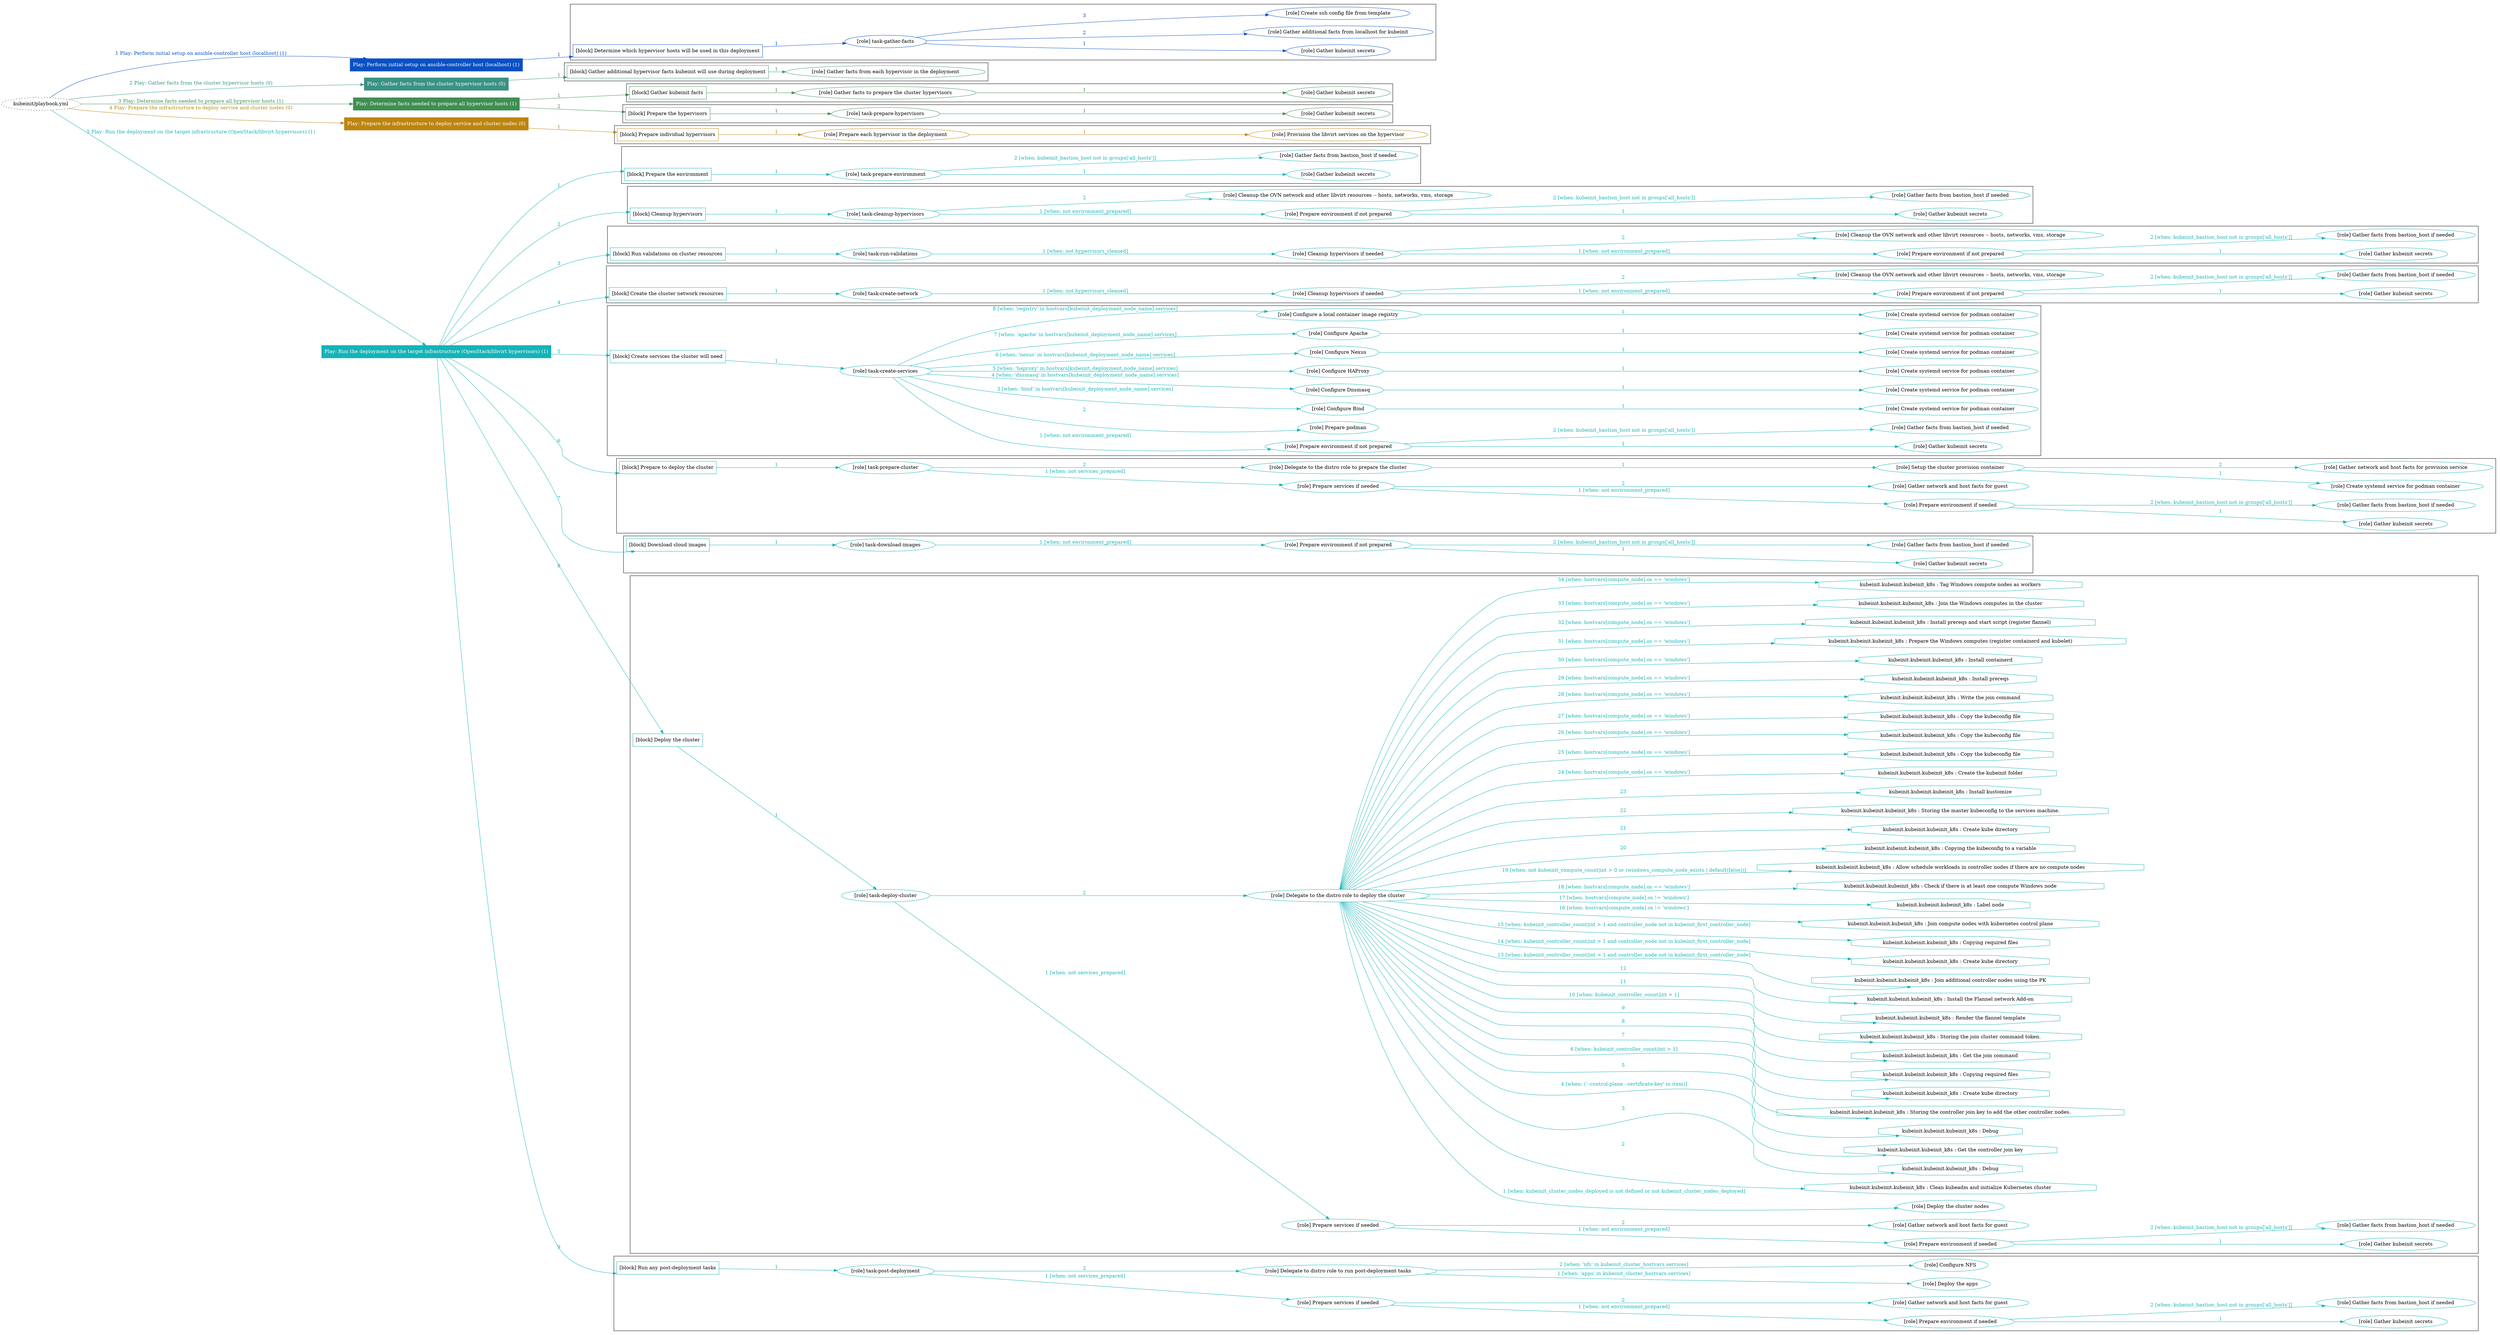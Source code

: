 digraph {
	graph [concentrate=true ordering=in rankdir=LR ratio=fill]
	edge [esep=5 sep=10]
	"kubeinit/playbook.yml" [URL="/home/runner/work/kubeinit/kubeinit/kubeinit/playbook.yml" id=playbook_8902eab1 style=dotted]
	"kubeinit/playbook.yml" -> play_cabfaec9 [label="1 Play: Perform initial setup on ansible-controller host (localhost) (1)" color="#0850c4" fontcolor="#0850c4" id=edge_play_cabfaec9 labeltooltip="1 Play: Perform initial setup on ansible-controller host (localhost) (1)" tooltip="1 Play: Perform initial setup on ansible-controller host (localhost) (1)"]
	subgraph "Play: Perform initial setup on ansible-controller host (localhost) (1)" {
		play_cabfaec9 [label="Play: Perform initial setup on ansible-controller host (localhost) (1)" URL="/home/runner/work/kubeinit/kubeinit/kubeinit/playbook.yml" color="#0850c4" fontcolor="#ffffff" id=play_cabfaec9 shape=box style=filled tooltip=localhost]
		play_cabfaec9 -> block_c0e7c7ea [label=1 color="#0850c4" fontcolor="#0850c4" id=edge_block_c0e7c7ea labeltooltip=1 tooltip=1]
		subgraph cluster_block_c0e7c7ea {
			block_c0e7c7ea [label="[block] Determine which hypervisor hosts will be used in this deployment" URL="/home/runner/work/kubeinit/kubeinit/kubeinit/playbook.yml" color="#0850c4" id=block_c0e7c7ea labeltooltip="Determine which hypervisor hosts will be used in this deployment" shape=box tooltip="Determine which hypervisor hosts will be used in this deployment"]
			block_c0e7c7ea -> role_fc24f530 [label="1 " color="#0850c4" fontcolor="#0850c4" id=edge_role_fc24f530 labeltooltip="1 " tooltip="1 "]
			subgraph "task-gather-facts" {
				role_fc24f530 [label="[role] task-gather-facts" URL="/home/runner/work/kubeinit/kubeinit/kubeinit/playbook.yml" color="#0850c4" id=role_fc24f530 tooltip="task-gather-facts"]
				role_fc24f530 -> role_f90f8d10 [label="1 " color="#0850c4" fontcolor="#0850c4" id=edge_role_f90f8d10 labeltooltip="1 " tooltip="1 "]
				subgraph "Gather kubeinit secrets" {
					role_f90f8d10 [label="[role] Gather kubeinit secrets" URL="/home/runner/.ansible/collections/ansible_collections/kubeinit/kubeinit/roles/kubeinit_prepare/tasks/build_hypervisors_group.yml" color="#0850c4" id=role_f90f8d10 tooltip="Gather kubeinit secrets"]
				}
				role_fc24f530 -> role_86f400e0 [label="2 " color="#0850c4" fontcolor="#0850c4" id=edge_role_86f400e0 labeltooltip="2 " tooltip="2 "]
				subgraph "Gather additional facts from localhost for kubeinit" {
					role_86f400e0 [label="[role] Gather additional facts from localhost for kubeinit" URL="/home/runner/.ansible/collections/ansible_collections/kubeinit/kubeinit/roles/kubeinit_prepare/tasks/build_hypervisors_group.yml" color="#0850c4" id=role_86f400e0 tooltip="Gather additional facts from localhost for kubeinit"]
				}
				role_fc24f530 -> role_b94d2016 [label="3 " color="#0850c4" fontcolor="#0850c4" id=edge_role_b94d2016 labeltooltip="3 " tooltip="3 "]
				subgraph "Create ssh config file from template" {
					role_b94d2016 [label="[role] Create ssh config file from template" URL="/home/runner/.ansible/collections/ansible_collections/kubeinit/kubeinit/roles/kubeinit_prepare/tasks/build_hypervisors_group.yml" color="#0850c4" id=role_b94d2016 tooltip="Create ssh config file from template"]
				}
			}
		}
	}
	"kubeinit/playbook.yml" -> play_e94163b0 [label="2 Play: Gather facts from the cluster hypervisor hosts (0)" color="#3a9283" fontcolor="#3a9283" id=edge_play_e94163b0 labeltooltip="2 Play: Gather facts from the cluster hypervisor hosts (0)" tooltip="2 Play: Gather facts from the cluster hypervisor hosts (0)"]
	subgraph "Play: Gather facts from the cluster hypervisor hosts (0)" {
		play_e94163b0 [label="Play: Gather facts from the cluster hypervisor hosts (0)" URL="/home/runner/work/kubeinit/kubeinit/kubeinit/playbook.yml" color="#3a9283" fontcolor="#ffffff" id=play_e94163b0 shape=box style=filled tooltip="Play: Gather facts from the cluster hypervisor hosts (0)"]
		play_e94163b0 -> block_e0617a13 [label=1 color="#3a9283" fontcolor="#3a9283" id=edge_block_e0617a13 labeltooltip=1 tooltip=1]
		subgraph cluster_block_e0617a13 {
			block_e0617a13 [label="[block] Gather additional hypervisor facts kubeinit will use during deployment" URL="/home/runner/work/kubeinit/kubeinit/kubeinit/playbook.yml" color="#3a9283" id=block_e0617a13 labeltooltip="Gather additional hypervisor facts kubeinit will use during deployment" shape=box tooltip="Gather additional hypervisor facts kubeinit will use during deployment"]
			block_e0617a13 -> role_7c9b96f8 [label="1 " color="#3a9283" fontcolor="#3a9283" id=edge_role_7c9b96f8 labeltooltip="1 " tooltip="1 "]
			subgraph "Gather facts from each hypervisor in the deployment" {
				role_7c9b96f8 [label="[role] Gather facts from each hypervisor in the deployment" URL="/home/runner/work/kubeinit/kubeinit/kubeinit/playbook.yml" color="#3a9283" id=role_7c9b96f8 tooltip="Gather facts from each hypervisor in the deployment"]
			}
		}
	}
	"kubeinit/playbook.yml" -> play_82212bf7 [label="3 Play: Determine facts needed to prepare all hypervisor hosts (1)" color="#3e8e52" fontcolor="#3e8e52" id=edge_play_82212bf7 labeltooltip="3 Play: Determine facts needed to prepare all hypervisor hosts (1)" tooltip="3 Play: Determine facts needed to prepare all hypervisor hosts (1)"]
	subgraph "Play: Determine facts needed to prepare all hypervisor hosts (1)" {
		play_82212bf7 [label="Play: Determine facts needed to prepare all hypervisor hosts (1)" URL="/home/runner/work/kubeinit/kubeinit/kubeinit/playbook.yml" color="#3e8e52" fontcolor="#ffffff" id=play_82212bf7 shape=box style=filled tooltip=localhost]
		play_82212bf7 -> block_c994d1ca [label=1 color="#3e8e52" fontcolor="#3e8e52" id=edge_block_c994d1ca labeltooltip=1 tooltip=1]
		subgraph cluster_block_c994d1ca {
			block_c994d1ca [label="[block] Gather kubeinit facts" URL="/home/runner/work/kubeinit/kubeinit/kubeinit/playbook.yml" color="#3e8e52" id=block_c994d1ca labeltooltip="Gather kubeinit facts" shape=box tooltip="Gather kubeinit facts"]
			block_c994d1ca -> role_ddb34cdc [label="1 " color="#3e8e52" fontcolor="#3e8e52" id=edge_role_ddb34cdc labeltooltip="1 " tooltip="1 "]
			subgraph "Gather facts to prepare the cluster hypervisors" {
				role_ddb34cdc [label="[role] Gather facts to prepare the cluster hypervisors" URL="/home/runner/work/kubeinit/kubeinit/kubeinit/playbook.yml" color="#3e8e52" id=role_ddb34cdc tooltip="Gather facts to prepare the cluster hypervisors"]
				role_ddb34cdc -> role_28b096ec [label="1 " color="#3e8e52" fontcolor="#3e8e52" id=edge_role_28b096ec labeltooltip="1 " tooltip="1 "]
				subgraph "Gather kubeinit secrets" {
					role_28b096ec [label="[role] Gather kubeinit secrets" URL="/home/runner/.ansible/collections/ansible_collections/kubeinit/kubeinit/roles/kubeinit_prepare/tasks/gather_kubeinit_facts.yml" color="#3e8e52" id=role_28b096ec tooltip="Gather kubeinit secrets"]
				}
			}
		}
		play_82212bf7 -> block_a5d59e05 [label=2 color="#3e8e52" fontcolor="#3e8e52" id=edge_block_a5d59e05 labeltooltip=2 tooltip=2]
		subgraph cluster_block_a5d59e05 {
			block_a5d59e05 [label="[block] Prepare the hypervisors" URL="/home/runner/work/kubeinit/kubeinit/kubeinit/playbook.yml" color="#3e8e52" id=block_a5d59e05 labeltooltip="Prepare the hypervisors" shape=box tooltip="Prepare the hypervisors"]
			block_a5d59e05 -> role_ab435c53 [label="1 " color="#3e8e52" fontcolor="#3e8e52" id=edge_role_ab435c53 labeltooltip="1 " tooltip="1 "]
			subgraph "task-prepare-hypervisors" {
				role_ab435c53 [label="[role] task-prepare-hypervisors" URL="/home/runner/work/kubeinit/kubeinit/kubeinit/playbook.yml" color="#3e8e52" id=role_ab435c53 tooltip="task-prepare-hypervisors"]
				role_ab435c53 -> role_0d29b586 [label="1 " color="#3e8e52" fontcolor="#3e8e52" id=edge_role_0d29b586 labeltooltip="1 " tooltip="1 "]
				subgraph "Gather kubeinit secrets" {
					role_0d29b586 [label="[role] Gather kubeinit secrets" URL="/home/runner/.ansible/collections/ansible_collections/kubeinit/kubeinit/roles/kubeinit_prepare/tasks/gather_kubeinit_facts.yml" color="#3e8e52" id=role_0d29b586 tooltip="Gather kubeinit secrets"]
				}
			}
		}
	}
	"kubeinit/playbook.yml" -> play_73e5d75e [label="4 Play: Prepare the infrastructure to deploy service and cluster nodes (0)" color="#bd840f" fontcolor="#bd840f" id=edge_play_73e5d75e labeltooltip="4 Play: Prepare the infrastructure to deploy service and cluster nodes (0)" tooltip="4 Play: Prepare the infrastructure to deploy service and cluster nodes (0)"]
	subgraph "Play: Prepare the infrastructure to deploy service and cluster nodes (0)" {
		play_73e5d75e [label="Play: Prepare the infrastructure to deploy service and cluster nodes (0)" URL="/home/runner/work/kubeinit/kubeinit/kubeinit/playbook.yml" color="#bd840f" fontcolor="#ffffff" id=play_73e5d75e shape=box style=filled tooltip="Play: Prepare the infrastructure to deploy service and cluster nodes (0)"]
		play_73e5d75e -> block_fda34a0b [label=1 color="#bd840f" fontcolor="#bd840f" id=edge_block_fda34a0b labeltooltip=1 tooltip=1]
		subgraph cluster_block_fda34a0b {
			block_fda34a0b [label="[block] Prepare individual hypervisors" URL="/home/runner/work/kubeinit/kubeinit/kubeinit/playbook.yml" color="#bd840f" id=block_fda34a0b labeltooltip="Prepare individual hypervisors" shape=box tooltip="Prepare individual hypervisors"]
			block_fda34a0b -> role_722bf733 [label="1 " color="#bd840f" fontcolor="#bd840f" id=edge_role_722bf733 labeltooltip="1 " tooltip="1 "]
			subgraph "Prepare each hypervisor in the deployment" {
				role_722bf733 [label="[role] Prepare each hypervisor in the deployment" URL="/home/runner/work/kubeinit/kubeinit/kubeinit/playbook.yml" color="#bd840f" id=role_722bf733 tooltip="Prepare each hypervisor in the deployment"]
				role_722bf733 -> role_c0b47b6e [label="1 " color="#bd840f" fontcolor="#bd840f" id=edge_role_c0b47b6e labeltooltip="1 " tooltip="1 "]
				subgraph "Provision the libvirt services on the hypervisor" {
					role_c0b47b6e [label="[role] Provision the libvirt services on the hypervisor" URL="/home/runner/.ansible/collections/ansible_collections/kubeinit/kubeinit/roles/kubeinit_prepare/tasks/prepare_hypervisor.yml" color="#bd840f" id=role_c0b47b6e tooltip="Provision the libvirt services on the hypervisor"]
				}
			}
		}
	}
	"kubeinit/playbook.yml" -> play_94f4dcbb [label="5 Play: Run the deployment on the target infrastructure (OpenStack/libvirt hypervisors) (1)" color="#15b3b7" fontcolor="#15b3b7" id=edge_play_94f4dcbb labeltooltip="5 Play: Run the deployment on the target infrastructure (OpenStack/libvirt hypervisors) (1)" tooltip="5 Play: Run the deployment on the target infrastructure (OpenStack/libvirt hypervisors) (1)"]
	subgraph "Play: Run the deployment on the target infrastructure (OpenStack/libvirt hypervisors) (1)" {
		play_94f4dcbb [label="Play: Run the deployment on the target infrastructure (OpenStack/libvirt hypervisors) (1)" URL="/home/runner/work/kubeinit/kubeinit/kubeinit/playbook.yml" color="#15b3b7" fontcolor="#ffffff" id=play_94f4dcbb shape=box style=filled tooltip=localhost]
		play_94f4dcbb -> block_29412968 [label=1 color="#15b3b7" fontcolor="#15b3b7" id=edge_block_29412968 labeltooltip=1 tooltip=1]
		subgraph cluster_block_29412968 {
			block_29412968 [label="[block] Prepare the environment" URL="/home/runner/work/kubeinit/kubeinit/kubeinit/playbook.yml" color="#15b3b7" id=block_29412968 labeltooltip="Prepare the environment" shape=box tooltip="Prepare the environment"]
			block_29412968 -> role_5fc67dac [label="1 " color="#15b3b7" fontcolor="#15b3b7" id=edge_role_5fc67dac labeltooltip="1 " tooltip="1 "]
			subgraph "task-prepare-environment" {
				role_5fc67dac [label="[role] task-prepare-environment" URL="/home/runner/work/kubeinit/kubeinit/kubeinit/playbook.yml" color="#15b3b7" id=role_5fc67dac tooltip="task-prepare-environment"]
				role_5fc67dac -> role_b6412e4c [label="1 " color="#15b3b7" fontcolor="#15b3b7" id=edge_role_b6412e4c labeltooltip="1 " tooltip="1 "]
				subgraph "Gather kubeinit secrets" {
					role_b6412e4c [label="[role] Gather kubeinit secrets" URL="/home/runner/.ansible/collections/ansible_collections/kubeinit/kubeinit/roles/kubeinit_prepare/tasks/gather_kubeinit_facts.yml" color="#15b3b7" id=role_b6412e4c tooltip="Gather kubeinit secrets"]
				}
				role_5fc67dac -> role_2b5db647 [label="2 [when: kubeinit_bastion_host not in groups['all_hosts']]" color="#15b3b7" fontcolor="#15b3b7" id=edge_role_2b5db647 labeltooltip="2 [when: kubeinit_bastion_host not in groups['all_hosts']]" tooltip="2 [when: kubeinit_bastion_host not in groups['all_hosts']]"]
				subgraph "Gather facts from bastion_host if needed" {
					role_2b5db647 [label="[role] Gather facts from bastion_host if needed" URL="/home/runner/.ansible/collections/ansible_collections/kubeinit/kubeinit/roles/kubeinit_prepare/tasks/main.yml" color="#15b3b7" id=role_2b5db647 tooltip="Gather facts from bastion_host if needed"]
				}
			}
		}
		play_94f4dcbb -> block_a4880216 [label=2 color="#15b3b7" fontcolor="#15b3b7" id=edge_block_a4880216 labeltooltip=2 tooltip=2]
		subgraph cluster_block_a4880216 {
			block_a4880216 [label="[block] Cleanup hypervisors" URL="/home/runner/work/kubeinit/kubeinit/kubeinit/playbook.yml" color="#15b3b7" id=block_a4880216 labeltooltip="Cleanup hypervisors" shape=box tooltip="Cleanup hypervisors"]
			block_a4880216 -> role_0eecf3df [label="1 " color="#15b3b7" fontcolor="#15b3b7" id=edge_role_0eecf3df labeltooltip="1 " tooltip="1 "]
			subgraph "task-cleanup-hypervisors" {
				role_0eecf3df [label="[role] task-cleanup-hypervisors" URL="/home/runner/work/kubeinit/kubeinit/kubeinit/playbook.yml" color="#15b3b7" id=role_0eecf3df tooltip="task-cleanup-hypervisors"]
				role_0eecf3df -> role_d0b97972 [label="1 [when: not environment_prepared]" color="#15b3b7" fontcolor="#15b3b7" id=edge_role_d0b97972 labeltooltip="1 [when: not environment_prepared]" tooltip="1 [when: not environment_prepared]"]
				subgraph "Prepare environment if not prepared" {
					role_d0b97972 [label="[role] Prepare environment if not prepared" URL="/home/runner/.ansible/collections/ansible_collections/kubeinit/kubeinit/roles/kubeinit_libvirt/tasks/cleanup_hypervisors.yml" color="#15b3b7" id=role_d0b97972 tooltip="Prepare environment if not prepared"]
					role_d0b97972 -> role_02d9fdce [label="1 " color="#15b3b7" fontcolor="#15b3b7" id=edge_role_02d9fdce labeltooltip="1 " tooltip="1 "]
					subgraph "Gather kubeinit secrets" {
						role_02d9fdce [label="[role] Gather kubeinit secrets" URL="/home/runner/.ansible/collections/ansible_collections/kubeinit/kubeinit/roles/kubeinit_prepare/tasks/gather_kubeinit_facts.yml" color="#15b3b7" id=role_02d9fdce tooltip="Gather kubeinit secrets"]
					}
					role_d0b97972 -> role_2b14fa94 [label="2 [when: kubeinit_bastion_host not in groups['all_hosts']]" color="#15b3b7" fontcolor="#15b3b7" id=edge_role_2b14fa94 labeltooltip="2 [when: kubeinit_bastion_host not in groups['all_hosts']]" tooltip="2 [when: kubeinit_bastion_host not in groups['all_hosts']]"]
					subgraph "Gather facts from bastion_host if needed" {
						role_2b14fa94 [label="[role] Gather facts from bastion_host if needed" URL="/home/runner/.ansible/collections/ansible_collections/kubeinit/kubeinit/roles/kubeinit_prepare/tasks/main.yml" color="#15b3b7" id=role_2b14fa94 tooltip="Gather facts from bastion_host if needed"]
					}
				}
				role_0eecf3df -> role_47956576 [label="2 " color="#15b3b7" fontcolor="#15b3b7" id=edge_role_47956576 labeltooltip="2 " tooltip="2 "]
				subgraph "Cleanup the OVN network and other libvirt resources -- hosts, networks, vms, storage" {
					role_47956576 [label="[role] Cleanup the OVN network and other libvirt resources -- hosts, networks, vms, storage" URL="/home/runner/.ansible/collections/ansible_collections/kubeinit/kubeinit/roles/kubeinit_libvirt/tasks/cleanup_hypervisors.yml" color="#15b3b7" id=role_47956576 tooltip="Cleanup the OVN network and other libvirt resources -- hosts, networks, vms, storage"]
				}
			}
		}
		play_94f4dcbb -> block_654c6a3d [label=3 color="#15b3b7" fontcolor="#15b3b7" id=edge_block_654c6a3d labeltooltip=3 tooltip=3]
		subgraph cluster_block_654c6a3d {
			block_654c6a3d [label="[block] Run validations on cluster resources" URL="/home/runner/work/kubeinit/kubeinit/kubeinit/playbook.yml" color="#15b3b7" id=block_654c6a3d labeltooltip="Run validations on cluster resources" shape=box tooltip="Run validations on cluster resources"]
			block_654c6a3d -> role_3dda1a1f [label="1 " color="#15b3b7" fontcolor="#15b3b7" id=edge_role_3dda1a1f labeltooltip="1 " tooltip="1 "]
			subgraph "task-run-validations" {
				role_3dda1a1f [label="[role] task-run-validations" URL="/home/runner/work/kubeinit/kubeinit/kubeinit/playbook.yml" color="#15b3b7" id=role_3dda1a1f tooltip="task-run-validations"]
				role_3dda1a1f -> role_b8d22c4e [label="1 [when: not hypervisors_cleaned]" color="#15b3b7" fontcolor="#15b3b7" id=edge_role_b8d22c4e labeltooltip="1 [when: not hypervisors_cleaned]" tooltip="1 [when: not hypervisors_cleaned]"]
				subgraph "Cleanup hypervisors if needed" {
					role_b8d22c4e [label="[role] Cleanup hypervisors if needed" URL="/home/runner/.ansible/collections/ansible_collections/kubeinit/kubeinit/roles/kubeinit_validations/tasks/main.yml" color="#15b3b7" id=role_b8d22c4e tooltip="Cleanup hypervisors if needed"]
					role_b8d22c4e -> role_bcfbf7bf [label="1 [when: not environment_prepared]" color="#15b3b7" fontcolor="#15b3b7" id=edge_role_bcfbf7bf labeltooltip="1 [when: not environment_prepared]" tooltip="1 [when: not environment_prepared]"]
					subgraph "Prepare environment if not prepared" {
						role_bcfbf7bf [label="[role] Prepare environment if not prepared" URL="/home/runner/.ansible/collections/ansible_collections/kubeinit/kubeinit/roles/kubeinit_libvirt/tasks/cleanup_hypervisors.yml" color="#15b3b7" id=role_bcfbf7bf tooltip="Prepare environment if not prepared"]
						role_bcfbf7bf -> role_b525690f [label="1 " color="#15b3b7" fontcolor="#15b3b7" id=edge_role_b525690f labeltooltip="1 " tooltip="1 "]
						subgraph "Gather kubeinit secrets" {
							role_b525690f [label="[role] Gather kubeinit secrets" URL="/home/runner/.ansible/collections/ansible_collections/kubeinit/kubeinit/roles/kubeinit_prepare/tasks/gather_kubeinit_facts.yml" color="#15b3b7" id=role_b525690f tooltip="Gather kubeinit secrets"]
						}
						role_bcfbf7bf -> role_6810c0fe [label="2 [when: kubeinit_bastion_host not in groups['all_hosts']]" color="#15b3b7" fontcolor="#15b3b7" id=edge_role_6810c0fe labeltooltip="2 [when: kubeinit_bastion_host not in groups['all_hosts']]" tooltip="2 [when: kubeinit_bastion_host not in groups['all_hosts']]"]
						subgraph "Gather facts from bastion_host if needed" {
							role_6810c0fe [label="[role] Gather facts from bastion_host if needed" URL="/home/runner/.ansible/collections/ansible_collections/kubeinit/kubeinit/roles/kubeinit_prepare/tasks/main.yml" color="#15b3b7" id=role_6810c0fe tooltip="Gather facts from bastion_host if needed"]
						}
					}
					role_b8d22c4e -> role_7bd8d44a [label="2 " color="#15b3b7" fontcolor="#15b3b7" id=edge_role_7bd8d44a labeltooltip="2 " tooltip="2 "]
					subgraph "Cleanup the OVN network and other libvirt resources -- hosts, networks, vms, storage" {
						role_7bd8d44a [label="[role] Cleanup the OVN network and other libvirt resources -- hosts, networks, vms, storage" URL="/home/runner/.ansible/collections/ansible_collections/kubeinit/kubeinit/roles/kubeinit_libvirt/tasks/cleanup_hypervisors.yml" color="#15b3b7" id=role_7bd8d44a tooltip="Cleanup the OVN network and other libvirt resources -- hosts, networks, vms, storage"]
					}
				}
			}
		}
		play_94f4dcbb -> block_7bcaf2b3 [label=4 color="#15b3b7" fontcolor="#15b3b7" id=edge_block_7bcaf2b3 labeltooltip=4 tooltip=4]
		subgraph cluster_block_7bcaf2b3 {
			block_7bcaf2b3 [label="[block] Create the cluster network resources" URL="/home/runner/work/kubeinit/kubeinit/kubeinit/playbook.yml" color="#15b3b7" id=block_7bcaf2b3 labeltooltip="Create the cluster network resources" shape=box tooltip="Create the cluster network resources"]
			block_7bcaf2b3 -> role_5b8d6728 [label="1 " color="#15b3b7" fontcolor="#15b3b7" id=edge_role_5b8d6728 labeltooltip="1 " tooltip="1 "]
			subgraph "task-create-network" {
				role_5b8d6728 [label="[role] task-create-network" URL="/home/runner/work/kubeinit/kubeinit/kubeinit/playbook.yml" color="#15b3b7" id=role_5b8d6728 tooltip="task-create-network"]
				role_5b8d6728 -> role_7c1878ab [label="1 [when: not hypervisors_cleaned]" color="#15b3b7" fontcolor="#15b3b7" id=edge_role_7c1878ab labeltooltip="1 [when: not hypervisors_cleaned]" tooltip="1 [when: not hypervisors_cleaned]"]
				subgraph "Cleanup hypervisors if needed" {
					role_7c1878ab [label="[role] Cleanup hypervisors if needed" URL="/home/runner/.ansible/collections/ansible_collections/kubeinit/kubeinit/roles/kubeinit_libvirt/tasks/create_network.yml" color="#15b3b7" id=role_7c1878ab tooltip="Cleanup hypervisors if needed"]
					role_7c1878ab -> role_40e23865 [label="1 [when: not environment_prepared]" color="#15b3b7" fontcolor="#15b3b7" id=edge_role_40e23865 labeltooltip="1 [when: not environment_prepared]" tooltip="1 [when: not environment_prepared]"]
					subgraph "Prepare environment if not prepared" {
						role_40e23865 [label="[role] Prepare environment if not prepared" URL="/home/runner/.ansible/collections/ansible_collections/kubeinit/kubeinit/roles/kubeinit_libvirt/tasks/cleanup_hypervisors.yml" color="#15b3b7" id=role_40e23865 tooltip="Prepare environment if not prepared"]
						role_40e23865 -> role_356fcc65 [label="1 " color="#15b3b7" fontcolor="#15b3b7" id=edge_role_356fcc65 labeltooltip="1 " tooltip="1 "]
						subgraph "Gather kubeinit secrets" {
							role_356fcc65 [label="[role] Gather kubeinit secrets" URL="/home/runner/.ansible/collections/ansible_collections/kubeinit/kubeinit/roles/kubeinit_prepare/tasks/gather_kubeinit_facts.yml" color="#15b3b7" id=role_356fcc65 tooltip="Gather kubeinit secrets"]
						}
						role_40e23865 -> role_0ca458c3 [label="2 [when: kubeinit_bastion_host not in groups['all_hosts']]" color="#15b3b7" fontcolor="#15b3b7" id=edge_role_0ca458c3 labeltooltip="2 [when: kubeinit_bastion_host not in groups['all_hosts']]" tooltip="2 [when: kubeinit_bastion_host not in groups['all_hosts']]"]
						subgraph "Gather facts from bastion_host if needed" {
							role_0ca458c3 [label="[role] Gather facts from bastion_host if needed" URL="/home/runner/.ansible/collections/ansible_collections/kubeinit/kubeinit/roles/kubeinit_prepare/tasks/main.yml" color="#15b3b7" id=role_0ca458c3 tooltip="Gather facts from bastion_host if needed"]
						}
					}
					role_7c1878ab -> role_703a18f1 [label="2 " color="#15b3b7" fontcolor="#15b3b7" id=edge_role_703a18f1 labeltooltip="2 " tooltip="2 "]
					subgraph "Cleanup the OVN network and other libvirt resources -- hosts, networks, vms, storage" {
						role_703a18f1 [label="[role] Cleanup the OVN network and other libvirt resources -- hosts, networks, vms, storage" URL="/home/runner/.ansible/collections/ansible_collections/kubeinit/kubeinit/roles/kubeinit_libvirt/tasks/cleanup_hypervisors.yml" color="#15b3b7" id=role_703a18f1 tooltip="Cleanup the OVN network and other libvirt resources -- hosts, networks, vms, storage"]
					}
				}
			}
		}
		play_94f4dcbb -> block_d79dc57d [label=5 color="#15b3b7" fontcolor="#15b3b7" id=edge_block_d79dc57d labeltooltip=5 tooltip=5]
		subgraph cluster_block_d79dc57d {
			block_d79dc57d [label="[block] Create services the cluster will need" URL="/home/runner/work/kubeinit/kubeinit/kubeinit/playbook.yml" color="#15b3b7" id=block_d79dc57d labeltooltip="Create services the cluster will need" shape=box tooltip="Create services the cluster will need"]
			block_d79dc57d -> role_cbc5d81a [label="1 " color="#15b3b7" fontcolor="#15b3b7" id=edge_role_cbc5d81a labeltooltip="1 " tooltip="1 "]
			subgraph "task-create-services" {
				role_cbc5d81a [label="[role] task-create-services" URL="/home/runner/work/kubeinit/kubeinit/kubeinit/playbook.yml" color="#15b3b7" id=role_cbc5d81a tooltip="task-create-services"]
				role_cbc5d81a -> role_84e4fe4a [label="1 [when: not environment_prepared]" color="#15b3b7" fontcolor="#15b3b7" id=edge_role_84e4fe4a labeltooltip="1 [when: not environment_prepared]" tooltip="1 [when: not environment_prepared]"]
				subgraph "Prepare environment if not prepared" {
					role_84e4fe4a [label="[role] Prepare environment if not prepared" URL="/home/runner/.ansible/collections/ansible_collections/kubeinit/kubeinit/roles/kubeinit_services/tasks/main.yml" color="#15b3b7" id=role_84e4fe4a tooltip="Prepare environment if not prepared"]
					role_84e4fe4a -> role_ce879df8 [label="1 " color="#15b3b7" fontcolor="#15b3b7" id=edge_role_ce879df8 labeltooltip="1 " tooltip="1 "]
					subgraph "Gather kubeinit secrets" {
						role_ce879df8 [label="[role] Gather kubeinit secrets" URL="/home/runner/.ansible/collections/ansible_collections/kubeinit/kubeinit/roles/kubeinit_prepare/tasks/gather_kubeinit_facts.yml" color="#15b3b7" id=role_ce879df8 tooltip="Gather kubeinit secrets"]
					}
					role_84e4fe4a -> role_c1a9d7c3 [label="2 [when: kubeinit_bastion_host not in groups['all_hosts']]" color="#15b3b7" fontcolor="#15b3b7" id=edge_role_c1a9d7c3 labeltooltip="2 [when: kubeinit_bastion_host not in groups['all_hosts']]" tooltip="2 [when: kubeinit_bastion_host not in groups['all_hosts']]"]
					subgraph "Gather facts from bastion_host if needed" {
						role_c1a9d7c3 [label="[role] Gather facts from bastion_host if needed" URL="/home/runner/.ansible/collections/ansible_collections/kubeinit/kubeinit/roles/kubeinit_prepare/tasks/main.yml" color="#15b3b7" id=role_c1a9d7c3 tooltip="Gather facts from bastion_host if needed"]
					}
				}
				role_cbc5d81a -> role_70fc430e [label="2 " color="#15b3b7" fontcolor="#15b3b7" id=edge_role_70fc430e labeltooltip="2 " tooltip="2 "]
				subgraph "Prepare podman" {
					role_70fc430e [label="[role] Prepare podman" URL="/home/runner/.ansible/collections/ansible_collections/kubeinit/kubeinit/roles/kubeinit_services/tasks/00_create_service_pod.yml" color="#15b3b7" id=role_70fc430e tooltip="Prepare podman"]
				}
				role_cbc5d81a -> role_443fa093 [label="3 [when: 'bind' in hostvars[kubeinit_deployment_node_name].services]" color="#15b3b7" fontcolor="#15b3b7" id=edge_role_443fa093 labeltooltip="3 [when: 'bind' in hostvars[kubeinit_deployment_node_name].services]" tooltip="3 [when: 'bind' in hostvars[kubeinit_deployment_node_name].services]"]
				subgraph "Configure Bind" {
					role_443fa093 [label="[role] Configure Bind" URL="/home/runner/.ansible/collections/ansible_collections/kubeinit/kubeinit/roles/kubeinit_services/tasks/start_services_containers.yml" color="#15b3b7" id=role_443fa093 tooltip="Configure Bind"]
					role_443fa093 -> role_d768e965 [label="1 " color="#15b3b7" fontcolor="#15b3b7" id=edge_role_d768e965 labeltooltip="1 " tooltip="1 "]
					subgraph "Create systemd service for podman container" {
						role_d768e965 [label="[role] Create systemd service for podman container" URL="/home/runner/.ansible/collections/ansible_collections/kubeinit/kubeinit/roles/kubeinit_bind/tasks/main.yml" color="#15b3b7" id=role_d768e965 tooltip="Create systemd service for podman container"]
					}
				}
				role_cbc5d81a -> role_d3d897d5 [label="4 [when: 'dnsmasq' in hostvars[kubeinit_deployment_node_name].services]" color="#15b3b7" fontcolor="#15b3b7" id=edge_role_d3d897d5 labeltooltip="4 [when: 'dnsmasq' in hostvars[kubeinit_deployment_node_name].services]" tooltip="4 [when: 'dnsmasq' in hostvars[kubeinit_deployment_node_name].services]"]
				subgraph "Configure Dnsmasq" {
					role_d3d897d5 [label="[role] Configure Dnsmasq" URL="/home/runner/.ansible/collections/ansible_collections/kubeinit/kubeinit/roles/kubeinit_services/tasks/start_services_containers.yml" color="#15b3b7" id=role_d3d897d5 tooltip="Configure Dnsmasq"]
					role_d3d897d5 -> role_f28aca5e [label="1 " color="#15b3b7" fontcolor="#15b3b7" id=edge_role_f28aca5e labeltooltip="1 " tooltip="1 "]
					subgraph "Create systemd service for podman container" {
						role_f28aca5e [label="[role] Create systemd service for podman container" URL="/home/runner/.ansible/collections/ansible_collections/kubeinit/kubeinit/roles/kubeinit_dnsmasq/tasks/main.yml" color="#15b3b7" id=role_f28aca5e tooltip="Create systemd service for podman container"]
					}
				}
				role_cbc5d81a -> role_bc0b6ae0 [label="5 [when: 'haproxy' in hostvars[kubeinit_deployment_node_name].services]" color="#15b3b7" fontcolor="#15b3b7" id=edge_role_bc0b6ae0 labeltooltip="5 [when: 'haproxy' in hostvars[kubeinit_deployment_node_name].services]" tooltip="5 [when: 'haproxy' in hostvars[kubeinit_deployment_node_name].services]"]
				subgraph "Configure HAProxy" {
					role_bc0b6ae0 [label="[role] Configure HAProxy" URL="/home/runner/.ansible/collections/ansible_collections/kubeinit/kubeinit/roles/kubeinit_services/tasks/start_services_containers.yml" color="#15b3b7" id=role_bc0b6ae0 tooltip="Configure HAProxy"]
					role_bc0b6ae0 -> role_f87250f0 [label="1 " color="#15b3b7" fontcolor="#15b3b7" id=edge_role_f87250f0 labeltooltip="1 " tooltip="1 "]
					subgraph "Create systemd service for podman container" {
						role_f87250f0 [label="[role] Create systemd service for podman container" URL="/home/runner/.ansible/collections/ansible_collections/kubeinit/kubeinit/roles/kubeinit_haproxy/tasks/main.yml" color="#15b3b7" id=role_f87250f0 tooltip="Create systemd service for podman container"]
					}
				}
				role_cbc5d81a -> role_e388b78d [label="6 [when: 'nexus' in hostvars[kubeinit_deployment_node_name].services]" color="#15b3b7" fontcolor="#15b3b7" id=edge_role_e388b78d labeltooltip="6 [when: 'nexus' in hostvars[kubeinit_deployment_node_name].services]" tooltip="6 [when: 'nexus' in hostvars[kubeinit_deployment_node_name].services]"]
				subgraph "Configure Nexus" {
					role_e388b78d [label="[role] Configure Nexus" URL="/home/runner/.ansible/collections/ansible_collections/kubeinit/kubeinit/roles/kubeinit_services/tasks/start_services_containers.yml" color="#15b3b7" id=role_e388b78d tooltip="Configure Nexus"]
					role_e388b78d -> role_bb57baa4 [label="1 " color="#15b3b7" fontcolor="#15b3b7" id=edge_role_bb57baa4 labeltooltip="1 " tooltip="1 "]
					subgraph "Create systemd service for podman container" {
						role_bb57baa4 [label="[role] Create systemd service for podman container" URL="/home/runner/.ansible/collections/ansible_collections/kubeinit/kubeinit/roles/kubeinit_nexus/tasks/main.yml" color="#15b3b7" id=role_bb57baa4 tooltip="Create systemd service for podman container"]
					}
				}
				role_cbc5d81a -> role_0f2e46a8 [label="7 [when: 'apache' in hostvars[kubeinit_deployment_node_name].services]" color="#15b3b7" fontcolor="#15b3b7" id=edge_role_0f2e46a8 labeltooltip="7 [when: 'apache' in hostvars[kubeinit_deployment_node_name].services]" tooltip="7 [when: 'apache' in hostvars[kubeinit_deployment_node_name].services]"]
				subgraph "Configure Apache" {
					role_0f2e46a8 [label="[role] Configure Apache" URL="/home/runner/.ansible/collections/ansible_collections/kubeinit/kubeinit/roles/kubeinit_services/tasks/start_services_containers.yml" color="#15b3b7" id=role_0f2e46a8 tooltip="Configure Apache"]
					role_0f2e46a8 -> role_734af436 [label="1 " color="#15b3b7" fontcolor="#15b3b7" id=edge_role_734af436 labeltooltip="1 " tooltip="1 "]
					subgraph "Create systemd service for podman container" {
						role_734af436 [label="[role] Create systemd service for podman container" URL="/home/runner/.ansible/collections/ansible_collections/kubeinit/kubeinit/roles/kubeinit_apache/tasks/main.yml" color="#15b3b7" id=role_734af436 tooltip="Create systemd service for podman container"]
					}
				}
				role_cbc5d81a -> role_ec56590d [label="8 [when: 'registry' in hostvars[kubeinit_deployment_node_name].services]" color="#15b3b7" fontcolor="#15b3b7" id=edge_role_ec56590d labeltooltip="8 [when: 'registry' in hostvars[kubeinit_deployment_node_name].services]" tooltip="8 [when: 'registry' in hostvars[kubeinit_deployment_node_name].services]"]
				subgraph "Configure a local container image registry" {
					role_ec56590d [label="[role] Configure a local container image registry" URL="/home/runner/.ansible/collections/ansible_collections/kubeinit/kubeinit/roles/kubeinit_services/tasks/start_services_containers.yml" color="#15b3b7" id=role_ec56590d tooltip="Configure a local container image registry"]
					role_ec56590d -> role_b0b29618 [label="1 " color="#15b3b7" fontcolor="#15b3b7" id=edge_role_b0b29618 labeltooltip="1 " tooltip="1 "]
					subgraph "Create systemd service for podman container" {
						role_b0b29618 [label="[role] Create systemd service for podman container" URL="/home/runner/.ansible/collections/ansible_collections/kubeinit/kubeinit/roles/kubeinit_registry/tasks/main.yml" color="#15b3b7" id=role_b0b29618 tooltip="Create systemd service for podman container"]
					}
				}
			}
		}
		play_94f4dcbb -> block_5d530b9e [label=6 color="#15b3b7" fontcolor="#15b3b7" id=edge_block_5d530b9e labeltooltip=6 tooltip=6]
		subgraph cluster_block_5d530b9e {
			block_5d530b9e [label="[block] Prepare to deploy the cluster" URL="/home/runner/work/kubeinit/kubeinit/kubeinit/playbook.yml" color="#15b3b7" id=block_5d530b9e labeltooltip="Prepare to deploy the cluster" shape=box tooltip="Prepare to deploy the cluster"]
			block_5d530b9e -> role_cff2792e [label="1 " color="#15b3b7" fontcolor="#15b3b7" id=edge_role_cff2792e labeltooltip="1 " tooltip="1 "]
			subgraph "task-prepare-cluster" {
				role_cff2792e [label="[role] task-prepare-cluster" URL="/home/runner/work/kubeinit/kubeinit/kubeinit/playbook.yml" color="#15b3b7" id=role_cff2792e tooltip="task-prepare-cluster"]
				role_cff2792e -> role_7194a6bb [label="1 [when: not services_prepared]" color="#15b3b7" fontcolor="#15b3b7" id=edge_role_7194a6bb labeltooltip="1 [when: not services_prepared]" tooltip="1 [when: not services_prepared]"]
				subgraph "Prepare services if needed" {
					role_7194a6bb [label="[role] Prepare services if needed" URL="/home/runner/.ansible/collections/ansible_collections/kubeinit/kubeinit/roles/kubeinit_prepare/tasks/prepare_cluster.yml" color="#15b3b7" id=role_7194a6bb tooltip="Prepare services if needed"]
					role_7194a6bb -> role_2e747537 [label="1 [when: not environment_prepared]" color="#15b3b7" fontcolor="#15b3b7" id=edge_role_2e747537 labeltooltip="1 [when: not environment_prepared]" tooltip="1 [when: not environment_prepared]"]
					subgraph "Prepare environment if needed" {
						role_2e747537 [label="[role] Prepare environment if needed" URL="/home/runner/.ansible/collections/ansible_collections/kubeinit/kubeinit/roles/kubeinit_services/tasks/prepare_services.yml" color="#15b3b7" id=role_2e747537 tooltip="Prepare environment if needed"]
						role_2e747537 -> role_83fa4716 [label="1 " color="#15b3b7" fontcolor="#15b3b7" id=edge_role_83fa4716 labeltooltip="1 " tooltip="1 "]
						subgraph "Gather kubeinit secrets" {
							role_83fa4716 [label="[role] Gather kubeinit secrets" URL="/home/runner/.ansible/collections/ansible_collections/kubeinit/kubeinit/roles/kubeinit_prepare/tasks/gather_kubeinit_facts.yml" color="#15b3b7" id=role_83fa4716 tooltip="Gather kubeinit secrets"]
						}
						role_2e747537 -> role_dc451034 [label="2 [when: kubeinit_bastion_host not in groups['all_hosts']]" color="#15b3b7" fontcolor="#15b3b7" id=edge_role_dc451034 labeltooltip="2 [when: kubeinit_bastion_host not in groups['all_hosts']]" tooltip="2 [when: kubeinit_bastion_host not in groups['all_hosts']]"]
						subgraph "Gather facts from bastion_host if needed" {
							role_dc451034 [label="[role] Gather facts from bastion_host if needed" URL="/home/runner/.ansible/collections/ansible_collections/kubeinit/kubeinit/roles/kubeinit_prepare/tasks/main.yml" color="#15b3b7" id=role_dc451034 tooltip="Gather facts from bastion_host if needed"]
						}
					}
					role_7194a6bb -> role_4914b40e [label="2 " color="#15b3b7" fontcolor="#15b3b7" id=edge_role_4914b40e labeltooltip="2 " tooltip="2 "]
					subgraph "Gather network and host facts for guest" {
						role_4914b40e [label="[role] Gather network and host facts for guest" URL="/home/runner/.ansible/collections/ansible_collections/kubeinit/kubeinit/roles/kubeinit_services/tasks/prepare_services.yml" color="#15b3b7" id=role_4914b40e tooltip="Gather network and host facts for guest"]
					}
				}
				role_cff2792e -> role_723d007a [label="2 " color="#15b3b7" fontcolor="#15b3b7" id=edge_role_723d007a labeltooltip="2 " tooltip="2 "]
				subgraph "Delegate to the distro role to prepare the cluster" {
					role_723d007a [label="[role] Delegate to the distro role to prepare the cluster" URL="/home/runner/.ansible/collections/ansible_collections/kubeinit/kubeinit/roles/kubeinit_prepare/tasks/prepare_cluster.yml" color="#15b3b7" id=role_723d007a tooltip="Delegate to the distro role to prepare the cluster"]
					role_723d007a -> role_ca233af3 [label="1 " color="#15b3b7" fontcolor="#15b3b7" id=edge_role_ca233af3 labeltooltip="1 " tooltip="1 "]
					subgraph "Setup the cluster provision container" {
						role_ca233af3 [label="[role] Setup the cluster provision container" URL="/home/runner/.ansible/collections/ansible_collections/kubeinit/kubeinit/roles/kubeinit_k8s/tasks/prepare_cluster.yml" color="#15b3b7" id=role_ca233af3 tooltip="Setup the cluster provision container"]
						role_ca233af3 -> role_b738bb88 [label="1 " color="#15b3b7" fontcolor="#15b3b7" id=edge_role_b738bb88 labeltooltip="1 " tooltip="1 "]
						subgraph "Create systemd service for podman container" {
							role_b738bb88 [label="[role] Create systemd service for podman container" URL="/home/runner/.ansible/collections/ansible_collections/kubeinit/kubeinit/roles/kubeinit_services/tasks/create_provision_container.yml" color="#15b3b7" id=role_b738bb88 tooltip="Create systemd service for podman container"]
						}
						role_ca233af3 -> role_74093e91 [label="2 " color="#15b3b7" fontcolor="#15b3b7" id=edge_role_74093e91 labeltooltip="2 " tooltip="2 "]
						subgraph "Gather network and host facts for provision service" {
							role_74093e91 [label="[role] Gather network and host facts for provision service" URL="/home/runner/.ansible/collections/ansible_collections/kubeinit/kubeinit/roles/kubeinit_services/tasks/create_provision_container.yml" color="#15b3b7" id=role_74093e91 tooltip="Gather network and host facts for provision service"]
						}
					}
				}
			}
		}
		play_94f4dcbb -> block_1925847e [label=7 color="#15b3b7" fontcolor="#15b3b7" id=edge_block_1925847e labeltooltip=7 tooltip=7]
		subgraph cluster_block_1925847e {
			block_1925847e [label="[block] Download cloud images" URL="/home/runner/work/kubeinit/kubeinit/kubeinit/playbook.yml" color="#15b3b7" id=block_1925847e labeltooltip="Download cloud images" shape=box tooltip="Download cloud images"]
			block_1925847e -> role_f4fbc1ca [label="1 " color="#15b3b7" fontcolor="#15b3b7" id=edge_role_f4fbc1ca labeltooltip="1 " tooltip="1 "]
			subgraph "task-download-images" {
				role_f4fbc1ca [label="[role] task-download-images" URL="/home/runner/work/kubeinit/kubeinit/kubeinit/playbook.yml" color="#15b3b7" id=role_f4fbc1ca tooltip="task-download-images"]
				role_f4fbc1ca -> role_c71fc0a5 [label="1 [when: not environment_prepared]" color="#15b3b7" fontcolor="#15b3b7" id=edge_role_c71fc0a5 labeltooltip="1 [when: not environment_prepared]" tooltip="1 [when: not environment_prepared]"]
				subgraph "Prepare environment if not prepared" {
					role_c71fc0a5 [label="[role] Prepare environment if not prepared" URL="/home/runner/.ansible/collections/ansible_collections/kubeinit/kubeinit/roles/kubeinit_libvirt/tasks/download_cloud_images.yml" color="#15b3b7" id=role_c71fc0a5 tooltip="Prepare environment if not prepared"]
					role_c71fc0a5 -> role_b5767b5a [label="1 " color="#15b3b7" fontcolor="#15b3b7" id=edge_role_b5767b5a labeltooltip="1 " tooltip="1 "]
					subgraph "Gather kubeinit secrets" {
						role_b5767b5a [label="[role] Gather kubeinit secrets" URL="/home/runner/.ansible/collections/ansible_collections/kubeinit/kubeinit/roles/kubeinit_prepare/tasks/gather_kubeinit_facts.yml" color="#15b3b7" id=role_b5767b5a tooltip="Gather kubeinit secrets"]
					}
					role_c71fc0a5 -> role_f7f2f89c [label="2 [when: kubeinit_bastion_host not in groups['all_hosts']]" color="#15b3b7" fontcolor="#15b3b7" id=edge_role_f7f2f89c labeltooltip="2 [when: kubeinit_bastion_host not in groups['all_hosts']]" tooltip="2 [when: kubeinit_bastion_host not in groups['all_hosts']]"]
					subgraph "Gather facts from bastion_host if needed" {
						role_f7f2f89c [label="[role] Gather facts from bastion_host if needed" URL="/home/runner/.ansible/collections/ansible_collections/kubeinit/kubeinit/roles/kubeinit_prepare/tasks/main.yml" color="#15b3b7" id=role_f7f2f89c tooltip="Gather facts from bastion_host if needed"]
					}
				}
			}
		}
		play_94f4dcbb -> block_3bebcac0 [label=8 color="#15b3b7" fontcolor="#15b3b7" id=edge_block_3bebcac0 labeltooltip=8 tooltip=8]
		subgraph cluster_block_3bebcac0 {
			block_3bebcac0 [label="[block] Deploy the cluster" URL="/home/runner/work/kubeinit/kubeinit/kubeinit/playbook.yml" color="#15b3b7" id=block_3bebcac0 labeltooltip="Deploy the cluster" shape=box tooltip="Deploy the cluster"]
			block_3bebcac0 -> role_e25a0ccc [label="1 " color="#15b3b7" fontcolor="#15b3b7" id=edge_role_e25a0ccc labeltooltip="1 " tooltip="1 "]
			subgraph "task-deploy-cluster" {
				role_e25a0ccc [label="[role] task-deploy-cluster" URL="/home/runner/work/kubeinit/kubeinit/kubeinit/playbook.yml" color="#15b3b7" id=role_e25a0ccc tooltip="task-deploy-cluster"]
				role_e25a0ccc -> role_938dde9f [label="1 [when: not services_prepared]" color="#15b3b7" fontcolor="#15b3b7" id=edge_role_938dde9f labeltooltip="1 [when: not services_prepared]" tooltip="1 [when: not services_prepared]"]
				subgraph "Prepare services if needed" {
					role_938dde9f [label="[role] Prepare services if needed" URL="/home/runner/.ansible/collections/ansible_collections/kubeinit/kubeinit/roles/kubeinit_prepare/tasks/deploy_cluster.yml" color="#15b3b7" id=role_938dde9f tooltip="Prepare services if needed"]
					role_938dde9f -> role_5cd5f3a3 [label="1 [when: not environment_prepared]" color="#15b3b7" fontcolor="#15b3b7" id=edge_role_5cd5f3a3 labeltooltip="1 [when: not environment_prepared]" tooltip="1 [when: not environment_prepared]"]
					subgraph "Prepare environment if needed" {
						role_5cd5f3a3 [label="[role] Prepare environment if needed" URL="/home/runner/.ansible/collections/ansible_collections/kubeinit/kubeinit/roles/kubeinit_services/tasks/prepare_services.yml" color="#15b3b7" id=role_5cd5f3a3 tooltip="Prepare environment if needed"]
						role_5cd5f3a3 -> role_f0435f90 [label="1 " color="#15b3b7" fontcolor="#15b3b7" id=edge_role_f0435f90 labeltooltip="1 " tooltip="1 "]
						subgraph "Gather kubeinit secrets" {
							role_f0435f90 [label="[role] Gather kubeinit secrets" URL="/home/runner/.ansible/collections/ansible_collections/kubeinit/kubeinit/roles/kubeinit_prepare/tasks/gather_kubeinit_facts.yml" color="#15b3b7" id=role_f0435f90 tooltip="Gather kubeinit secrets"]
						}
						role_5cd5f3a3 -> role_adba53fe [label="2 [when: kubeinit_bastion_host not in groups['all_hosts']]" color="#15b3b7" fontcolor="#15b3b7" id=edge_role_adba53fe labeltooltip="2 [when: kubeinit_bastion_host not in groups['all_hosts']]" tooltip="2 [when: kubeinit_bastion_host not in groups['all_hosts']]"]
						subgraph "Gather facts from bastion_host if needed" {
							role_adba53fe [label="[role] Gather facts from bastion_host if needed" URL="/home/runner/.ansible/collections/ansible_collections/kubeinit/kubeinit/roles/kubeinit_prepare/tasks/main.yml" color="#15b3b7" id=role_adba53fe tooltip="Gather facts from bastion_host if needed"]
						}
					}
					role_938dde9f -> role_aff23b66 [label="2 " color="#15b3b7" fontcolor="#15b3b7" id=edge_role_aff23b66 labeltooltip="2 " tooltip="2 "]
					subgraph "Gather network and host facts for guest" {
						role_aff23b66 [label="[role] Gather network and host facts for guest" URL="/home/runner/.ansible/collections/ansible_collections/kubeinit/kubeinit/roles/kubeinit_services/tasks/prepare_services.yml" color="#15b3b7" id=role_aff23b66 tooltip="Gather network and host facts for guest"]
					}
				}
				role_e25a0ccc -> role_f3165278 [label="2 " color="#15b3b7" fontcolor="#15b3b7" id=edge_role_f3165278 labeltooltip="2 " tooltip="2 "]
				subgraph "Delegate to the distro role to deploy the cluster" {
					role_f3165278 [label="[role] Delegate to the distro role to deploy the cluster" URL="/home/runner/.ansible/collections/ansible_collections/kubeinit/kubeinit/roles/kubeinit_prepare/tasks/deploy_cluster.yml" color="#15b3b7" id=role_f3165278 tooltip="Delegate to the distro role to deploy the cluster"]
					role_f3165278 -> role_99a61bd4 [label="1 [when: kubeinit_cluster_nodes_deployed is not defined or not kubeinit_cluster_nodes_deployed]" color="#15b3b7" fontcolor="#15b3b7" id=edge_role_99a61bd4 labeltooltip="1 [when: kubeinit_cluster_nodes_deployed is not defined or not kubeinit_cluster_nodes_deployed]" tooltip="1 [when: kubeinit_cluster_nodes_deployed is not defined or not kubeinit_cluster_nodes_deployed]"]
					subgraph "Deploy the cluster nodes" {
						role_99a61bd4 [label="[role] Deploy the cluster nodes" URL="/home/runner/.ansible/collections/ansible_collections/kubeinit/kubeinit/roles/kubeinit_k8s/tasks/main.yml" color="#15b3b7" id=role_99a61bd4 tooltip="Deploy the cluster nodes"]
					}
					task_136f5cbd [label="kubeinit.kubeinit.kubeinit_k8s : Clean kubeadm and initialize Kubernetes cluster" URL="/home/runner/.ansible/collections/ansible_collections/kubeinit/kubeinit/roles/kubeinit_k8s/tasks/main.yml" color="#15b3b7" id=task_136f5cbd shape=octagon tooltip="kubeinit.kubeinit.kubeinit_k8s : Clean kubeadm and initialize Kubernetes cluster"]
					role_f3165278 -> task_136f5cbd [label="2 " color="#15b3b7" fontcolor="#15b3b7" id=edge_task_136f5cbd labeltooltip="2 " tooltip="2 "]
					task_dbc52546 [label="kubeinit.kubeinit.kubeinit_k8s : Debug" URL="/home/runner/.ansible/collections/ansible_collections/kubeinit/kubeinit/roles/kubeinit_k8s/tasks/main.yml" color="#15b3b7" id=task_dbc52546 shape=octagon tooltip="kubeinit.kubeinit.kubeinit_k8s : Debug"]
					role_f3165278 -> task_dbc52546 [label="3 " color="#15b3b7" fontcolor="#15b3b7" id=edge_task_dbc52546 labeltooltip="3 " tooltip="3 "]
					task_f5036460 [label="kubeinit.kubeinit.kubeinit_k8s : Get the controller join key" URL="/home/runner/.ansible/collections/ansible_collections/kubeinit/kubeinit/roles/kubeinit_k8s/tasks/main.yml" color="#15b3b7" id=task_f5036460 shape=octagon tooltip="kubeinit.kubeinit.kubeinit_k8s : Get the controller join key"]
					role_f3165278 -> task_f5036460 [label="4 [when: ('--control-plane --certificate-key' in item)]" color="#15b3b7" fontcolor="#15b3b7" id=edge_task_f5036460 labeltooltip="4 [when: ('--control-plane --certificate-key' in item)]" tooltip="4 [when: ('--control-plane --certificate-key' in item)]"]
					task_9732ae7d [label="kubeinit.kubeinit.kubeinit_k8s : Debug" URL="/home/runner/.ansible/collections/ansible_collections/kubeinit/kubeinit/roles/kubeinit_k8s/tasks/main.yml" color="#15b3b7" id=task_9732ae7d shape=octagon tooltip="kubeinit.kubeinit.kubeinit_k8s : Debug"]
					role_f3165278 -> task_9732ae7d [label="5 " color="#15b3b7" fontcolor="#15b3b7" id=edge_task_9732ae7d labeltooltip="5 " tooltip="5 "]
					task_0c9d21e5 [label="kubeinit.kubeinit.kubeinit_k8s : Storing the controller join key to add the other controller nodes." URL="/home/runner/.ansible/collections/ansible_collections/kubeinit/kubeinit/roles/kubeinit_k8s/tasks/main.yml" color="#15b3b7" id=task_0c9d21e5 shape=octagon tooltip="kubeinit.kubeinit.kubeinit_k8s : Storing the controller join key to add the other controller nodes."]
					role_f3165278 -> task_0c9d21e5 [label="6 [when: kubeinit_controller_count|int > 1]" color="#15b3b7" fontcolor="#15b3b7" id=edge_task_0c9d21e5 labeltooltip="6 [when: kubeinit_controller_count|int > 1]" tooltip="6 [when: kubeinit_controller_count|int > 1]"]
					task_c6589892 [label="kubeinit.kubeinit.kubeinit_k8s : Create kube directory" URL="/home/runner/.ansible/collections/ansible_collections/kubeinit/kubeinit/roles/kubeinit_k8s/tasks/main.yml" color="#15b3b7" id=task_c6589892 shape=octagon tooltip="kubeinit.kubeinit.kubeinit_k8s : Create kube directory"]
					role_f3165278 -> task_c6589892 [label="7 " color="#15b3b7" fontcolor="#15b3b7" id=edge_task_c6589892 labeltooltip="7 " tooltip="7 "]
					task_394ac9db [label="kubeinit.kubeinit.kubeinit_k8s : Copying required files" URL="/home/runner/.ansible/collections/ansible_collections/kubeinit/kubeinit/roles/kubeinit_k8s/tasks/main.yml" color="#15b3b7" id=task_394ac9db shape=octagon tooltip="kubeinit.kubeinit.kubeinit_k8s : Copying required files"]
					role_f3165278 -> task_394ac9db [label="8 " color="#15b3b7" fontcolor="#15b3b7" id=edge_task_394ac9db labeltooltip="8 " tooltip="8 "]
					task_c0c3d003 [label="kubeinit.kubeinit.kubeinit_k8s : Get the join command" URL="/home/runner/.ansible/collections/ansible_collections/kubeinit/kubeinit/roles/kubeinit_k8s/tasks/main.yml" color="#15b3b7" id=task_c0c3d003 shape=octagon tooltip="kubeinit.kubeinit.kubeinit_k8s : Get the join command"]
					role_f3165278 -> task_c0c3d003 [label="9 " color="#15b3b7" fontcolor="#15b3b7" id=edge_task_c0c3d003 labeltooltip="9 " tooltip="9 "]
					task_800f7717 [label="kubeinit.kubeinit.kubeinit_k8s : Storing the join cluster command token." URL="/home/runner/.ansible/collections/ansible_collections/kubeinit/kubeinit/roles/kubeinit_k8s/tasks/main.yml" color="#15b3b7" id=task_800f7717 shape=octagon tooltip="kubeinit.kubeinit.kubeinit_k8s : Storing the join cluster command token."]
					role_f3165278 -> task_800f7717 [label="10 [when: kubeinit_controller_count|int > 1]" color="#15b3b7" fontcolor="#15b3b7" id=edge_task_800f7717 labeltooltip="10 [when: kubeinit_controller_count|int > 1]" tooltip="10 [when: kubeinit_controller_count|int > 1]"]
					task_055c05e3 [label="kubeinit.kubeinit.kubeinit_k8s : Render the flannel template" URL="/home/runner/.ansible/collections/ansible_collections/kubeinit/kubeinit/roles/kubeinit_k8s/tasks/main.yml" color="#15b3b7" id=task_055c05e3 shape=octagon tooltip="kubeinit.kubeinit.kubeinit_k8s : Render the flannel template"]
					role_f3165278 -> task_055c05e3 [label="11 " color="#15b3b7" fontcolor="#15b3b7" id=edge_task_055c05e3 labeltooltip="11 " tooltip="11 "]
					task_d2dcbdac [label="kubeinit.kubeinit.kubeinit_k8s : Install the Flannel network Add-on" URL="/home/runner/.ansible/collections/ansible_collections/kubeinit/kubeinit/roles/kubeinit_k8s/tasks/main.yml" color="#15b3b7" id=task_d2dcbdac shape=octagon tooltip="kubeinit.kubeinit.kubeinit_k8s : Install the Flannel network Add-on"]
					role_f3165278 -> task_d2dcbdac [label="12 " color="#15b3b7" fontcolor="#15b3b7" id=edge_task_d2dcbdac labeltooltip="12 " tooltip="12 "]
					task_8668481d [label="kubeinit.kubeinit.kubeinit_k8s : Join additional controller nodes using the PK" URL="/home/runner/.ansible/collections/ansible_collections/kubeinit/kubeinit/roles/kubeinit_k8s/tasks/main.yml" color="#15b3b7" id=task_8668481d shape=octagon tooltip="kubeinit.kubeinit.kubeinit_k8s : Join additional controller nodes using the PK"]
					role_f3165278 -> task_8668481d [label="13 [when: kubeinit_controller_count|int > 1 and controller_node not in kubeinit_first_controller_node]" color="#15b3b7" fontcolor="#15b3b7" id=edge_task_8668481d labeltooltip="13 [when: kubeinit_controller_count|int > 1 and controller_node not in kubeinit_first_controller_node]" tooltip="13 [when: kubeinit_controller_count|int > 1 and controller_node not in kubeinit_first_controller_node]"]
					task_73050019 [label="kubeinit.kubeinit.kubeinit_k8s : Create kube directory" URL="/home/runner/.ansible/collections/ansible_collections/kubeinit/kubeinit/roles/kubeinit_k8s/tasks/main.yml" color="#15b3b7" id=task_73050019 shape=octagon tooltip="kubeinit.kubeinit.kubeinit_k8s : Create kube directory"]
					role_f3165278 -> task_73050019 [label="14 [when: kubeinit_controller_count|int > 1 and controller_node not in kubeinit_first_controller_node]" color="#15b3b7" fontcolor="#15b3b7" id=edge_task_73050019 labeltooltip="14 [when: kubeinit_controller_count|int > 1 and controller_node not in kubeinit_first_controller_node]" tooltip="14 [when: kubeinit_controller_count|int > 1 and controller_node not in kubeinit_first_controller_node]"]
					task_e0b312b0 [label="kubeinit.kubeinit.kubeinit_k8s : Copying required files" URL="/home/runner/.ansible/collections/ansible_collections/kubeinit/kubeinit/roles/kubeinit_k8s/tasks/main.yml" color="#15b3b7" id=task_e0b312b0 shape=octagon tooltip="kubeinit.kubeinit.kubeinit_k8s : Copying required files"]
					role_f3165278 -> task_e0b312b0 [label="15 [when: kubeinit_controller_count|int > 1 and controller_node not in kubeinit_first_controller_node]" color="#15b3b7" fontcolor="#15b3b7" id=edge_task_e0b312b0 labeltooltip="15 [when: kubeinit_controller_count|int > 1 and controller_node not in kubeinit_first_controller_node]" tooltip="15 [when: kubeinit_controller_count|int > 1 and controller_node not in kubeinit_first_controller_node]"]
					task_edf7c85a [label="kubeinit.kubeinit.kubeinit_k8s : Join compute nodes with kubernetes control plane" URL="/home/runner/.ansible/collections/ansible_collections/kubeinit/kubeinit/roles/kubeinit_k8s/tasks/main.yml" color="#15b3b7" id=task_edf7c85a shape=octagon tooltip="kubeinit.kubeinit.kubeinit_k8s : Join compute nodes with kubernetes control plane"]
					role_f3165278 -> task_edf7c85a [label="16 [when: hostvars[compute_node].os != 'windows']" color="#15b3b7" fontcolor="#15b3b7" id=edge_task_edf7c85a labeltooltip="16 [when: hostvars[compute_node].os != 'windows']" tooltip="16 [when: hostvars[compute_node].os != 'windows']"]
					task_3fc33b24 [label="kubeinit.kubeinit.kubeinit_k8s : Label node" URL="/home/runner/.ansible/collections/ansible_collections/kubeinit/kubeinit/roles/kubeinit_k8s/tasks/main.yml" color="#15b3b7" id=task_3fc33b24 shape=octagon tooltip="kubeinit.kubeinit.kubeinit_k8s : Label node"]
					role_f3165278 -> task_3fc33b24 [label="17 [when: hostvars[compute_node].os != 'windows']" color="#15b3b7" fontcolor="#15b3b7" id=edge_task_3fc33b24 labeltooltip="17 [when: hostvars[compute_node].os != 'windows']" tooltip="17 [when: hostvars[compute_node].os != 'windows']"]
					task_1f7e3bfa [label="kubeinit.kubeinit.kubeinit_k8s : Check if there is at least one compute Windows node" URL="/home/runner/.ansible/collections/ansible_collections/kubeinit/kubeinit/roles/kubeinit_k8s/tasks/main.yml" color="#15b3b7" id=task_1f7e3bfa shape=octagon tooltip="kubeinit.kubeinit.kubeinit_k8s : Check if there is at least one compute Windows node"]
					role_f3165278 -> task_1f7e3bfa [label="18 [when: hostvars[compute_node].os == 'windows']" color="#15b3b7" fontcolor="#15b3b7" id=edge_task_1f7e3bfa labeltooltip="18 [when: hostvars[compute_node].os == 'windows']" tooltip="18 [when: hostvars[compute_node].os == 'windows']"]
					task_3858fdba [label="kubeinit.kubeinit.kubeinit_k8s : Allow schedule workloads in controller nodes if there are no compute nodes" URL="/home/runner/.ansible/collections/ansible_collections/kubeinit/kubeinit/roles/kubeinit_k8s/tasks/main.yml" color="#15b3b7" id=task_3858fdba shape=octagon tooltip="kubeinit.kubeinit.kubeinit_k8s : Allow schedule workloads in controller nodes if there are no compute nodes"]
					role_f3165278 -> task_3858fdba [label="19 [when: not kubeinit_compute_count|int > 0 or (windows_compute_node_exists | default(false))]" color="#15b3b7" fontcolor="#15b3b7" id=edge_task_3858fdba labeltooltip="19 [when: not kubeinit_compute_count|int > 0 or (windows_compute_node_exists | default(false))]" tooltip="19 [when: not kubeinit_compute_count|int > 0 or (windows_compute_node_exists | default(false))]"]
					task_da166016 [label="kubeinit.kubeinit.kubeinit_k8s : Copying the kubeconfig to a variable" URL="/home/runner/.ansible/collections/ansible_collections/kubeinit/kubeinit/roles/kubeinit_k8s/tasks/main.yml" color="#15b3b7" id=task_da166016 shape=octagon tooltip="kubeinit.kubeinit.kubeinit_k8s : Copying the kubeconfig to a variable"]
					role_f3165278 -> task_da166016 [label="20 " color="#15b3b7" fontcolor="#15b3b7" id=edge_task_da166016 labeltooltip="20 " tooltip="20 "]
					task_e4a08c98 [label="kubeinit.kubeinit.kubeinit_k8s : Create kube directory" URL="/home/runner/.ansible/collections/ansible_collections/kubeinit/kubeinit/roles/kubeinit_k8s/tasks/main.yml" color="#15b3b7" id=task_e4a08c98 shape=octagon tooltip="kubeinit.kubeinit.kubeinit_k8s : Create kube directory"]
					role_f3165278 -> task_e4a08c98 [label="21 " color="#15b3b7" fontcolor="#15b3b7" id=edge_task_e4a08c98 labeltooltip="21 " tooltip="21 "]
					task_dfe488db [label="kubeinit.kubeinit.kubeinit_k8s : Storing the master kubeconfig to the services machine." URL="/home/runner/.ansible/collections/ansible_collections/kubeinit/kubeinit/roles/kubeinit_k8s/tasks/main.yml" color="#15b3b7" id=task_dfe488db shape=octagon tooltip="kubeinit.kubeinit.kubeinit_k8s : Storing the master kubeconfig to the services machine."]
					role_f3165278 -> task_dfe488db [label="22 " color="#15b3b7" fontcolor="#15b3b7" id=edge_task_dfe488db labeltooltip="22 " tooltip="22 "]
					task_ae996816 [label="kubeinit.kubeinit.kubeinit_k8s : Install kustomize" URL="/home/runner/.ansible/collections/ansible_collections/kubeinit/kubeinit/roles/kubeinit_k8s/tasks/main.yml" color="#15b3b7" id=task_ae996816 shape=octagon tooltip="kubeinit.kubeinit.kubeinit_k8s : Install kustomize"]
					role_f3165278 -> task_ae996816 [label="23 " color="#15b3b7" fontcolor="#15b3b7" id=edge_task_ae996816 labeltooltip="23 " tooltip="23 "]
					task_c877d998 [label="kubeinit.kubeinit.kubeinit_k8s : Create the kubeinit folder" URL="/home/runner/.ansible/collections/ansible_collections/kubeinit/kubeinit/roles/kubeinit_k8s/tasks/main.yml" color="#15b3b7" id=task_c877d998 shape=octagon tooltip="kubeinit.kubeinit.kubeinit_k8s : Create the kubeinit folder"]
					role_f3165278 -> task_c877d998 [label="24 [when: hostvars[compute_node].os == 'windows']" color="#15b3b7" fontcolor="#15b3b7" id=edge_task_c877d998 labeltooltip="24 [when: hostvars[compute_node].os == 'windows']" tooltip="24 [when: hostvars[compute_node].os == 'windows']"]
					task_225e82e1 [label="kubeinit.kubeinit.kubeinit_k8s : Copy the kubeconfig file" URL="/home/runner/.ansible/collections/ansible_collections/kubeinit/kubeinit/roles/kubeinit_k8s/tasks/main.yml" color="#15b3b7" id=task_225e82e1 shape=octagon tooltip="kubeinit.kubeinit.kubeinit_k8s : Copy the kubeconfig file"]
					role_f3165278 -> task_225e82e1 [label="25 [when: hostvars[compute_node].os == 'windows']" color="#15b3b7" fontcolor="#15b3b7" id=edge_task_225e82e1 labeltooltip="25 [when: hostvars[compute_node].os == 'windows']" tooltip="25 [when: hostvars[compute_node].os == 'windows']"]
					task_694a4525 [label="kubeinit.kubeinit.kubeinit_k8s : Copy the kubeconfig file" URL="/home/runner/.ansible/collections/ansible_collections/kubeinit/kubeinit/roles/kubeinit_k8s/tasks/main.yml" color="#15b3b7" id=task_694a4525 shape=octagon tooltip="kubeinit.kubeinit.kubeinit_k8s : Copy the kubeconfig file"]
					role_f3165278 -> task_694a4525 [label="26 [when: hostvars[compute_node].os == 'windows']" color="#15b3b7" fontcolor="#15b3b7" id=edge_task_694a4525 labeltooltip="26 [when: hostvars[compute_node].os == 'windows']" tooltip="26 [when: hostvars[compute_node].os == 'windows']"]
					task_e4e7dfcf [label="kubeinit.kubeinit.kubeinit_k8s : Copy the kubeconfig file" URL="/home/runner/.ansible/collections/ansible_collections/kubeinit/kubeinit/roles/kubeinit_k8s/tasks/main.yml" color="#15b3b7" id=task_e4e7dfcf shape=octagon tooltip="kubeinit.kubeinit.kubeinit_k8s : Copy the kubeconfig file"]
					role_f3165278 -> task_e4e7dfcf [label="27 [when: hostvars[compute_node].os == 'windows']" color="#15b3b7" fontcolor="#15b3b7" id=edge_task_e4e7dfcf labeltooltip="27 [when: hostvars[compute_node].os == 'windows']" tooltip="27 [when: hostvars[compute_node].os == 'windows']"]
					task_1efdd77f [label="kubeinit.kubeinit.kubeinit_k8s : Write the join command" URL="/home/runner/.ansible/collections/ansible_collections/kubeinit/kubeinit/roles/kubeinit_k8s/tasks/main.yml" color="#15b3b7" id=task_1efdd77f shape=octagon tooltip="kubeinit.kubeinit.kubeinit_k8s : Write the join command"]
					role_f3165278 -> task_1efdd77f [label="28 [when: hostvars[compute_node].os == 'windows']" color="#15b3b7" fontcolor="#15b3b7" id=edge_task_1efdd77f labeltooltip="28 [when: hostvars[compute_node].os == 'windows']" tooltip="28 [when: hostvars[compute_node].os == 'windows']"]
					task_8477813a [label="kubeinit.kubeinit.kubeinit_k8s : Install prereqs" URL="/home/runner/.ansible/collections/ansible_collections/kubeinit/kubeinit/roles/kubeinit_k8s/tasks/main.yml" color="#15b3b7" id=task_8477813a shape=octagon tooltip="kubeinit.kubeinit.kubeinit_k8s : Install prereqs"]
					role_f3165278 -> task_8477813a [label="29 [when: hostvars[compute_node].os == 'windows']" color="#15b3b7" fontcolor="#15b3b7" id=edge_task_8477813a labeltooltip="29 [when: hostvars[compute_node].os == 'windows']" tooltip="29 [when: hostvars[compute_node].os == 'windows']"]
					task_31913253 [label="kubeinit.kubeinit.kubeinit_k8s : Install containerd" URL="/home/runner/.ansible/collections/ansible_collections/kubeinit/kubeinit/roles/kubeinit_k8s/tasks/main.yml" color="#15b3b7" id=task_31913253 shape=octagon tooltip="kubeinit.kubeinit.kubeinit_k8s : Install containerd"]
					role_f3165278 -> task_31913253 [label="30 [when: hostvars[compute_node].os == 'windows']" color="#15b3b7" fontcolor="#15b3b7" id=edge_task_31913253 labeltooltip="30 [when: hostvars[compute_node].os == 'windows']" tooltip="30 [when: hostvars[compute_node].os == 'windows']"]
					task_a2b32c55 [label="kubeinit.kubeinit.kubeinit_k8s : Prepare the Windows computes (register containerd and kubelet)" URL="/home/runner/.ansible/collections/ansible_collections/kubeinit/kubeinit/roles/kubeinit_k8s/tasks/main.yml" color="#15b3b7" id=task_a2b32c55 shape=octagon tooltip="kubeinit.kubeinit.kubeinit_k8s : Prepare the Windows computes (register containerd and kubelet)"]
					role_f3165278 -> task_a2b32c55 [label="31 [when: hostvars[compute_node].os == 'windows']" color="#15b3b7" fontcolor="#15b3b7" id=edge_task_a2b32c55 labeltooltip="31 [when: hostvars[compute_node].os == 'windows']" tooltip="31 [when: hostvars[compute_node].os == 'windows']"]
					task_3b7e1766 [label="kubeinit.kubeinit.kubeinit_k8s : Install prereqs and start script (register flannel)" URL="/home/runner/.ansible/collections/ansible_collections/kubeinit/kubeinit/roles/kubeinit_k8s/tasks/main.yml" color="#15b3b7" id=task_3b7e1766 shape=octagon tooltip="kubeinit.kubeinit.kubeinit_k8s : Install prereqs and start script (register flannel)"]
					role_f3165278 -> task_3b7e1766 [label="32 [when: hostvars[compute_node].os == 'windows']" color="#15b3b7" fontcolor="#15b3b7" id=edge_task_3b7e1766 labeltooltip="32 [when: hostvars[compute_node].os == 'windows']" tooltip="32 [when: hostvars[compute_node].os == 'windows']"]
					task_3caf24c4 [label="kubeinit.kubeinit.kubeinit_k8s : Join the Windows computes in the cluster" URL="/home/runner/.ansible/collections/ansible_collections/kubeinit/kubeinit/roles/kubeinit_k8s/tasks/main.yml" color="#15b3b7" id=task_3caf24c4 shape=octagon tooltip="kubeinit.kubeinit.kubeinit_k8s : Join the Windows computes in the cluster"]
					role_f3165278 -> task_3caf24c4 [label="33 [when: hostvars[compute_node].os == 'windows']" color="#15b3b7" fontcolor="#15b3b7" id=edge_task_3caf24c4 labeltooltip="33 [when: hostvars[compute_node].os == 'windows']" tooltip="33 [when: hostvars[compute_node].os == 'windows']"]
					task_b024c1b4 [label="kubeinit.kubeinit.kubeinit_k8s : Tag Windows compute nodes as workers" URL="/home/runner/.ansible/collections/ansible_collections/kubeinit/kubeinit/roles/kubeinit_k8s/tasks/main.yml" color="#15b3b7" id=task_b024c1b4 shape=octagon tooltip="kubeinit.kubeinit.kubeinit_k8s : Tag Windows compute nodes as workers"]
					role_f3165278 -> task_b024c1b4 [label="34 [when: hostvars[compute_node].os == 'windows']" color="#15b3b7" fontcolor="#15b3b7" id=edge_task_b024c1b4 labeltooltip="34 [when: hostvars[compute_node].os == 'windows']" tooltip="34 [when: hostvars[compute_node].os == 'windows']"]
				}
			}
		}
		play_94f4dcbb -> block_eead2cfb [label=9 color="#15b3b7" fontcolor="#15b3b7" id=edge_block_eead2cfb labeltooltip=9 tooltip=9]
		subgraph cluster_block_eead2cfb {
			block_eead2cfb [label="[block] Run any post-deployment tasks" URL="/home/runner/work/kubeinit/kubeinit/kubeinit/playbook.yml" color="#15b3b7" id=block_eead2cfb labeltooltip="Run any post-deployment tasks" shape=box tooltip="Run any post-deployment tasks"]
			block_eead2cfb -> role_5a77c42c [label="1 " color="#15b3b7" fontcolor="#15b3b7" id=edge_role_5a77c42c labeltooltip="1 " tooltip="1 "]
			subgraph "task-post-deployment" {
				role_5a77c42c [label="[role] task-post-deployment" URL="/home/runner/work/kubeinit/kubeinit/kubeinit/playbook.yml" color="#15b3b7" id=role_5a77c42c tooltip="task-post-deployment"]
				role_5a77c42c -> role_fa21fa99 [label="1 [when: not services_prepared]" color="#15b3b7" fontcolor="#15b3b7" id=edge_role_fa21fa99 labeltooltip="1 [when: not services_prepared]" tooltip="1 [when: not services_prepared]"]
				subgraph "Prepare services if needed" {
					role_fa21fa99 [label="[role] Prepare services if needed" URL="/home/runner/.ansible/collections/ansible_collections/kubeinit/kubeinit/roles/kubeinit_prepare/tasks/post_deployment.yml" color="#15b3b7" id=role_fa21fa99 tooltip="Prepare services if needed"]
					role_fa21fa99 -> role_7fdac952 [label="1 [when: not environment_prepared]" color="#15b3b7" fontcolor="#15b3b7" id=edge_role_7fdac952 labeltooltip="1 [when: not environment_prepared]" tooltip="1 [when: not environment_prepared]"]
					subgraph "Prepare environment if needed" {
						role_7fdac952 [label="[role] Prepare environment if needed" URL="/home/runner/.ansible/collections/ansible_collections/kubeinit/kubeinit/roles/kubeinit_services/tasks/prepare_services.yml" color="#15b3b7" id=role_7fdac952 tooltip="Prepare environment if needed"]
						role_7fdac952 -> role_b5af403b [label="1 " color="#15b3b7" fontcolor="#15b3b7" id=edge_role_b5af403b labeltooltip="1 " tooltip="1 "]
						subgraph "Gather kubeinit secrets" {
							role_b5af403b [label="[role] Gather kubeinit secrets" URL="/home/runner/.ansible/collections/ansible_collections/kubeinit/kubeinit/roles/kubeinit_prepare/tasks/gather_kubeinit_facts.yml" color="#15b3b7" id=role_b5af403b tooltip="Gather kubeinit secrets"]
						}
						role_7fdac952 -> role_e8171ce8 [label="2 [when: kubeinit_bastion_host not in groups['all_hosts']]" color="#15b3b7" fontcolor="#15b3b7" id=edge_role_e8171ce8 labeltooltip="2 [when: kubeinit_bastion_host not in groups['all_hosts']]" tooltip="2 [when: kubeinit_bastion_host not in groups['all_hosts']]"]
						subgraph "Gather facts from bastion_host if needed" {
							role_e8171ce8 [label="[role] Gather facts from bastion_host if needed" URL="/home/runner/.ansible/collections/ansible_collections/kubeinit/kubeinit/roles/kubeinit_prepare/tasks/main.yml" color="#15b3b7" id=role_e8171ce8 tooltip="Gather facts from bastion_host if needed"]
						}
					}
					role_fa21fa99 -> role_bbfbbd3b [label="2 " color="#15b3b7" fontcolor="#15b3b7" id=edge_role_bbfbbd3b labeltooltip="2 " tooltip="2 "]
					subgraph "Gather network and host facts for guest" {
						role_bbfbbd3b [label="[role] Gather network and host facts for guest" URL="/home/runner/.ansible/collections/ansible_collections/kubeinit/kubeinit/roles/kubeinit_services/tasks/prepare_services.yml" color="#15b3b7" id=role_bbfbbd3b tooltip="Gather network and host facts for guest"]
					}
				}
				role_5a77c42c -> role_de5ee270 [label="2 " color="#15b3b7" fontcolor="#15b3b7" id=edge_role_de5ee270 labeltooltip="2 " tooltip="2 "]
				subgraph "Delegate to distro role to run post-deployment tasks" {
					role_de5ee270 [label="[role] Delegate to distro role to run post-deployment tasks" URL="/home/runner/.ansible/collections/ansible_collections/kubeinit/kubeinit/roles/kubeinit_prepare/tasks/post_deployment.yml" color="#15b3b7" id=role_de5ee270 tooltip="Delegate to distro role to run post-deployment tasks"]
					role_de5ee270 -> role_3ccc278e [label="1 [when: 'apps' in kubeinit_cluster_hostvars.services]" color="#15b3b7" fontcolor="#15b3b7" id=edge_role_3ccc278e labeltooltip="1 [when: 'apps' in kubeinit_cluster_hostvars.services]" tooltip="1 [when: 'apps' in kubeinit_cluster_hostvars.services]"]
					subgraph "Deploy the apps" {
						role_3ccc278e [label="[role] Deploy the apps" URL="/home/runner/.ansible/collections/ansible_collections/kubeinit/kubeinit/roles/kubeinit_k8s/tasks/post_deployment_tasks.yml" color="#15b3b7" id=role_3ccc278e tooltip="Deploy the apps"]
					}
					role_de5ee270 -> role_e5886112 [label="2 [when: 'nfs' in kubeinit_cluster_hostvars.services]" color="#15b3b7" fontcolor="#15b3b7" id=edge_role_e5886112 labeltooltip="2 [when: 'nfs' in kubeinit_cluster_hostvars.services]" tooltip="2 [when: 'nfs' in kubeinit_cluster_hostvars.services]"]
					subgraph "Configure NFS" {
						role_e5886112 [label="[role] Configure NFS" URL="/home/runner/.ansible/collections/ansible_collections/kubeinit/kubeinit/roles/kubeinit_k8s/tasks/post_deployment_tasks.yml" color="#15b3b7" id=role_e5886112 tooltip="Configure NFS"]
					}
				}
			}
		}
	}
}
